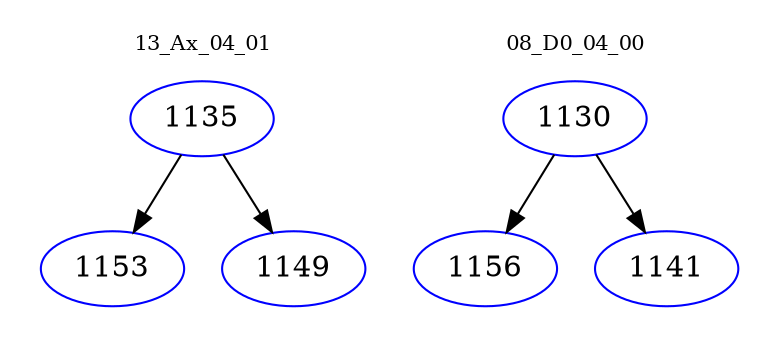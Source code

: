 digraph{
subgraph cluster_0 {
color = white
label = "13_Ax_04_01";
fontsize=10;
T0_1135 [label="1135", color="blue"]
T0_1135 -> T0_1153 [color="black"]
T0_1153 [label="1153", color="blue"]
T0_1135 -> T0_1149 [color="black"]
T0_1149 [label="1149", color="blue"]
}
subgraph cluster_1 {
color = white
label = "08_D0_04_00";
fontsize=10;
T1_1130 [label="1130", color="blue"]
T1_1130 -> T1_1156 [color="black"]
T1_1156 [label="1156", color="blue"]
T1_1130 -> T1_1141 [color="black"]
T1_1141 [label="1141", color="blue"]
}
}
